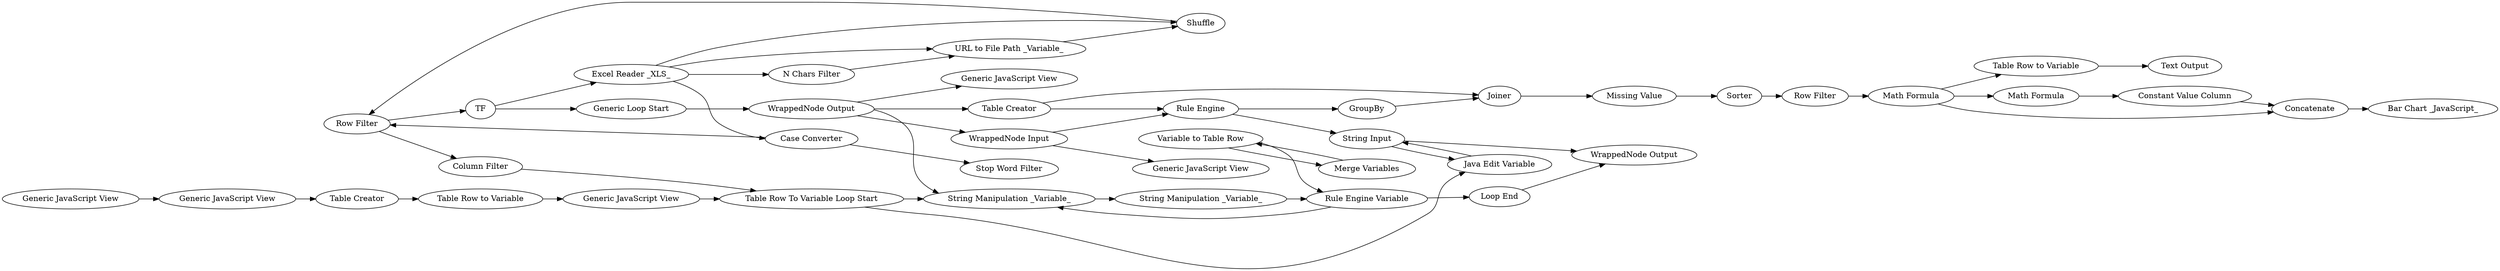 digraph {
	93 -> 223
	44 -> 67
	671 -> 48
	227 -> 91
	54 -> 57
	57 -> 58
	54 -> 47
	83 -> 84
	54 -> 56
	66 -> 49
	225 -> 224
	430 -> 664
	224 -> 228
	55 -> 47
	92 -> 237
	48 -> 51
	53 -> 50
	1157 -> 671
	67 -> 93
	229 -> 90
	54 -> 55
	44 -> 54
	91 -> 230
	93 -> 92
	229 -> 232
	229 -> 235
	224 -> 60
	93 -> 83
	53 -> 44
	90 -> 89
	60 -> 51
	66 -> 83
	57 -> 53
	228 -> 226
	51 -> 60
	230 -> 229
	1156 -> 1157
	50 -> 48
	93 -> 225
	60 -> 94
	225 -> 226
	56 -> 55
	236 -> 235
	61 -> 62
	226 -> 227
	49 -> 94
	664 -> 1156
	84 -> 66
	92 -> 224
	235 -> 234
	232 -> 236
	62 -> 61
	47 -> 53
	62 -> 66
	48 -> 83
	91 [label=Sorter]
	57 [label="Case Converter"]
	227 [label="Missing Value"]
	55 [label="URL to File Path _Variable_"]
	89 [label="Text Output"]
	230 [label="Row Filter"]
	224 [label="Rule Engine"]
	58 [label="Stop Word Filter"]
	225 [label="Table Creator"]
	228 [label=GroupBy]
	1157 [label="Table Row to Variable"]
	237 [label="Generic JavaScript View"]
	92 [label="WrappedNode Input"]
	671 [label="Generic JavaScript View"]
	84 [label="String Manipulation _Variable_"]
	49 [label="Loop End"]
	236 [label="Constant Value Column"]
	51 [label="Java Edit Variable"]
	56 [label="N Chars Filter"]
	54 [label="Excel Reader _XLS_"]
	48 [label="Table Row To Variable Loop Start"]
	223 [label="Generic JavaScript View"]
	50 [label="Column Filter"]
	90 [label="Table Row to Variable"]
	53 [label="Row Filter"]
	67 [label="Generic Loop Start"]
	47 [label=Shuffle]
	61 [label="Merge Variables"]
	430 [label="Generic JavaScript View"]
	93 [label="WrappedNode Output"]
	83 [label="String Manipulation _Variable_"]
	60 [label="String Input"]
	1156 [label="Table Creator"]
	232 [label="Math Formula"]
	94 [label="WrappedNode Output"]
	229 [label="Math Formula"]
	44 [label=TF]
	62 [label="Variable to Table Row"]
	66 [label="Rule Engine Variable"]
	235 [label=Concatenate]
	664 [label="Generic JavaScript View"]
	226 [label=Joiner]
	234 [label="Bar Chart _JavaScript_"]
	rankdir=LR
}

